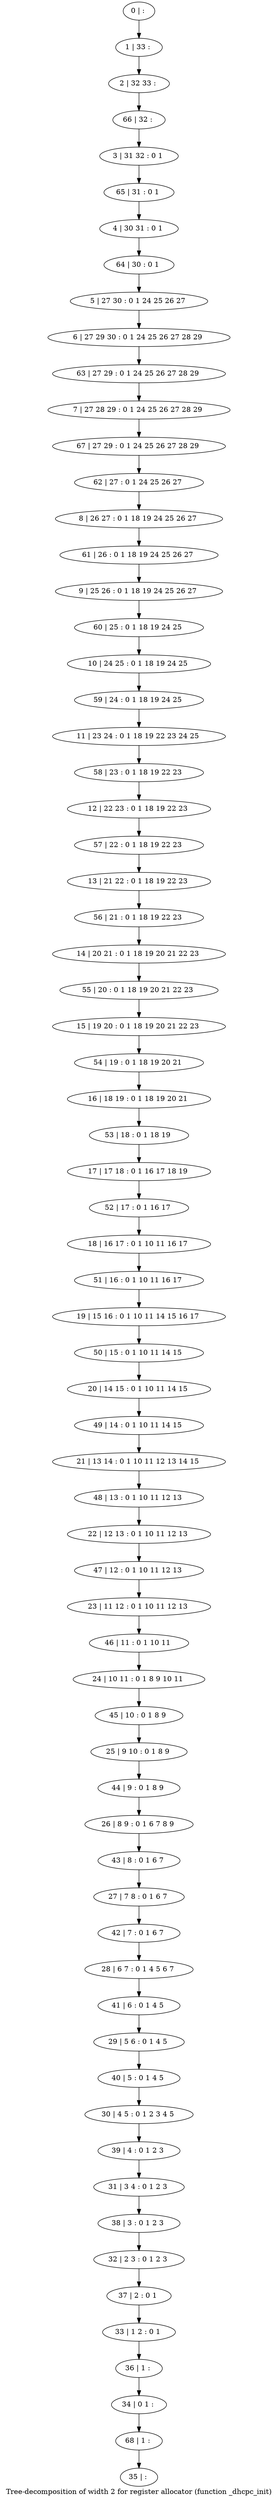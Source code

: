 digraph G {
graph [label="Tree-decomposition of width 2 for register allocator (function _dhcpc_init)"]
0[label="0 | : "];
1[label="1 | 33 : "];
2[label="2 | 32 33 : "];
3[label="3 | 31 32 : 0 1 "];
4[label="4 | 30 31 : 0 1 "];
5[label="5 | 27 30 : 0 1 24 25 26 27 "];
6[label="6 | 27 29 30 : 0 1 24 25 26 27 28 29 "];
7[label="7 | 27 28 29 : 0 1 24 25 26 27 28 29 "];
8[label="8 | 26 27 : 0 1 18 19 24 25 26 27 "];
9[label="9 | 25 26 : 0 1 18 19 24 25 26 27 "];
10[label="10 | 24 25 : 0 1 18 19 24 25 "];
11[label="11 | 23 24 : 0 1 18 19 22 23 24 25 "];
12[label="12 | 22 23 : 0 1 18 19 22 23 "];
13[label="13 | 21 22 : 0 1 18 19 22 23 "];
14[label="14 | 20 21 : 0 1 18 19 20 21 22 23 "];
15[label="15 | 19 20 : 0 1 18 19 20 21 22 23 "];
16[label="16 | 18 19 : 0 1 18 19 20 21 "];
17[label="17 | 17 18 : 0 1 16 17 18 19 "];
18[label="18 | 16 17 : 0 1 10 11 16 17 "];
19[label="19 | 15 16 : 0 1 10 11 14 15 16 17 "];
20[label="20 | 14 15 : 0 1 10 11 14 15 "];
21[label="21 | 13 14 : 0 1 10 11 12 13 14 15 "];
22[label="22 | 12 13 : 0 1 10 11 12 13 "];
23[label="23 | 11 12 : 0 1 10 11 12 13 "];
24[label="24 | 10 11 : 0 1 8 9 10 11 "];
25[label="25 | 9 10 : 0 1 8 9 "];
26[label="26 | 8 9 : 0 1 6 7 8 9 "];
27[label="27 | 7 8 : 0 1 6 7 "];
28[label="28 | 6 7 : 0 1 4 5 6 7 "];
29[label="29 | 5 6 : 0 1 4 5 "];
30[label="30 | 4 5 : 0 1 2 3 4 5 "];
31[label="31 | 3 4 : 0 1 2 3 "];
32[label="32 | 2 3 : 0 1 2 3 "];
33[label="33 | 1 2 : 0 1 "];
34[label="34 | 0 1 : "];
35[label="35 | : "];
36[label="36 | 1 : "];
37[label="37 | 2 : 0 1 "];
38[label="38 | 3 : 0 1 2 3 "];
39[label="39 | 4 : 0 1 2 3 "];
40[label="40 | 5 : 0 1 4 5 "];
41[label="41 | 6 : 0 1 4 5 "];
42[label="42 | 7 : 0 1 6 7 "];
43[label="43 | 8 : 0 1 6 7 "];
44[label="44 | 9 : 0 1 8 9 "];
45[label="45 | 10 : 0 1 8 9 "];
46[label="46 | 11 : 0 1 10 11 "];
47[label="47 | 12 : 0 1 10 11 12 13 "];
48[label="48 | 13 : 0 1 10 11 12 13 "];
49[label="49 | 14 : 0 1 10 11 14 15 "];
50[label="50 | 15 : 0 1 10 11 14 15 "];
51[label="51 | 16 : 0 1 10 11 16 17 "];
52[label="52 | 17 : 0 1 16 17 "];
53[label="53 | 18 : 0 1 18 19 "];
54[label="54 | 19 : 0 1 18 19 20 21 "];
55[label="55 | 20 : 0 1 18 19 20 21 22 23 "];
56[label="56 | 21 : 0 1 18 19 22 23 "];
57[label="57 | 22 : 0 1 18 19 22 23 "];
58[label="58 | 23 : 0 1 18 19 22 23 "];
59[label="59 | 24 : 0 1 18 19 24 25 "];
60[label="60 | 25 : 0 1 18 19 24 25 "];
61[label="61 | 26 : 0 1 18 19 24 25 26 27 "];
62[label="62 | 27 : 0 1 24 25 26 27 "];
63[label="63 | 27 29 : 0 1 24 25 26 27 28 29 "];
64[label="64 | 30 : 0 1 "];
65[label="65 | 31 : 0 1 "];
66[label="66 | 32 : "];
67[label="67 | 27 29 : 0 1 24 25 26 27 28 29 "];
68[label="68 | 1 : "];
0->1 ;
1->2 ;
5->6 ;
36->34 ;
33->36 ;
37->33 ;
32->37 ;
38->32 ;
31->38 ;
39->31 ;
30->39 ;
40->30 ;
29->40 ;
41->29 ;
28->41 ;
42->28 ;
27->42 ;
43->27 ;
26->43 ;
44->26 ;
25->44 ;
45->25 ;
24->45 ;
46->24 ;
23->46 ;
47->23 ;
22->47 ;
48->22 ;
21->48 ;
49->21 ;
20->49 ;
50->20 ;
19->50 ;
51->19 ;
18->51 ;
52->18 ;
17->52 ;
53->17 ;
16->53 ;
54->16 ;
15->54 ;
55->15 ;
14->55 ;
56->14 ;
13->56 ;
57->13 ;
12->57 ;
58->12 ;
11->58 ;
59->11 ;
10->59 ;
60->10 ;
9->60 ;
61->9 ;
8->61 ;
62->8 ;
63->7 ;
6->63 ;
64->5 ;
4->64 ;
65->4 ;
3->65 ;
66->3 ;
2->66 ;
67->62 ;
7->67 ;
68->35 ;
34->68 ;
}
